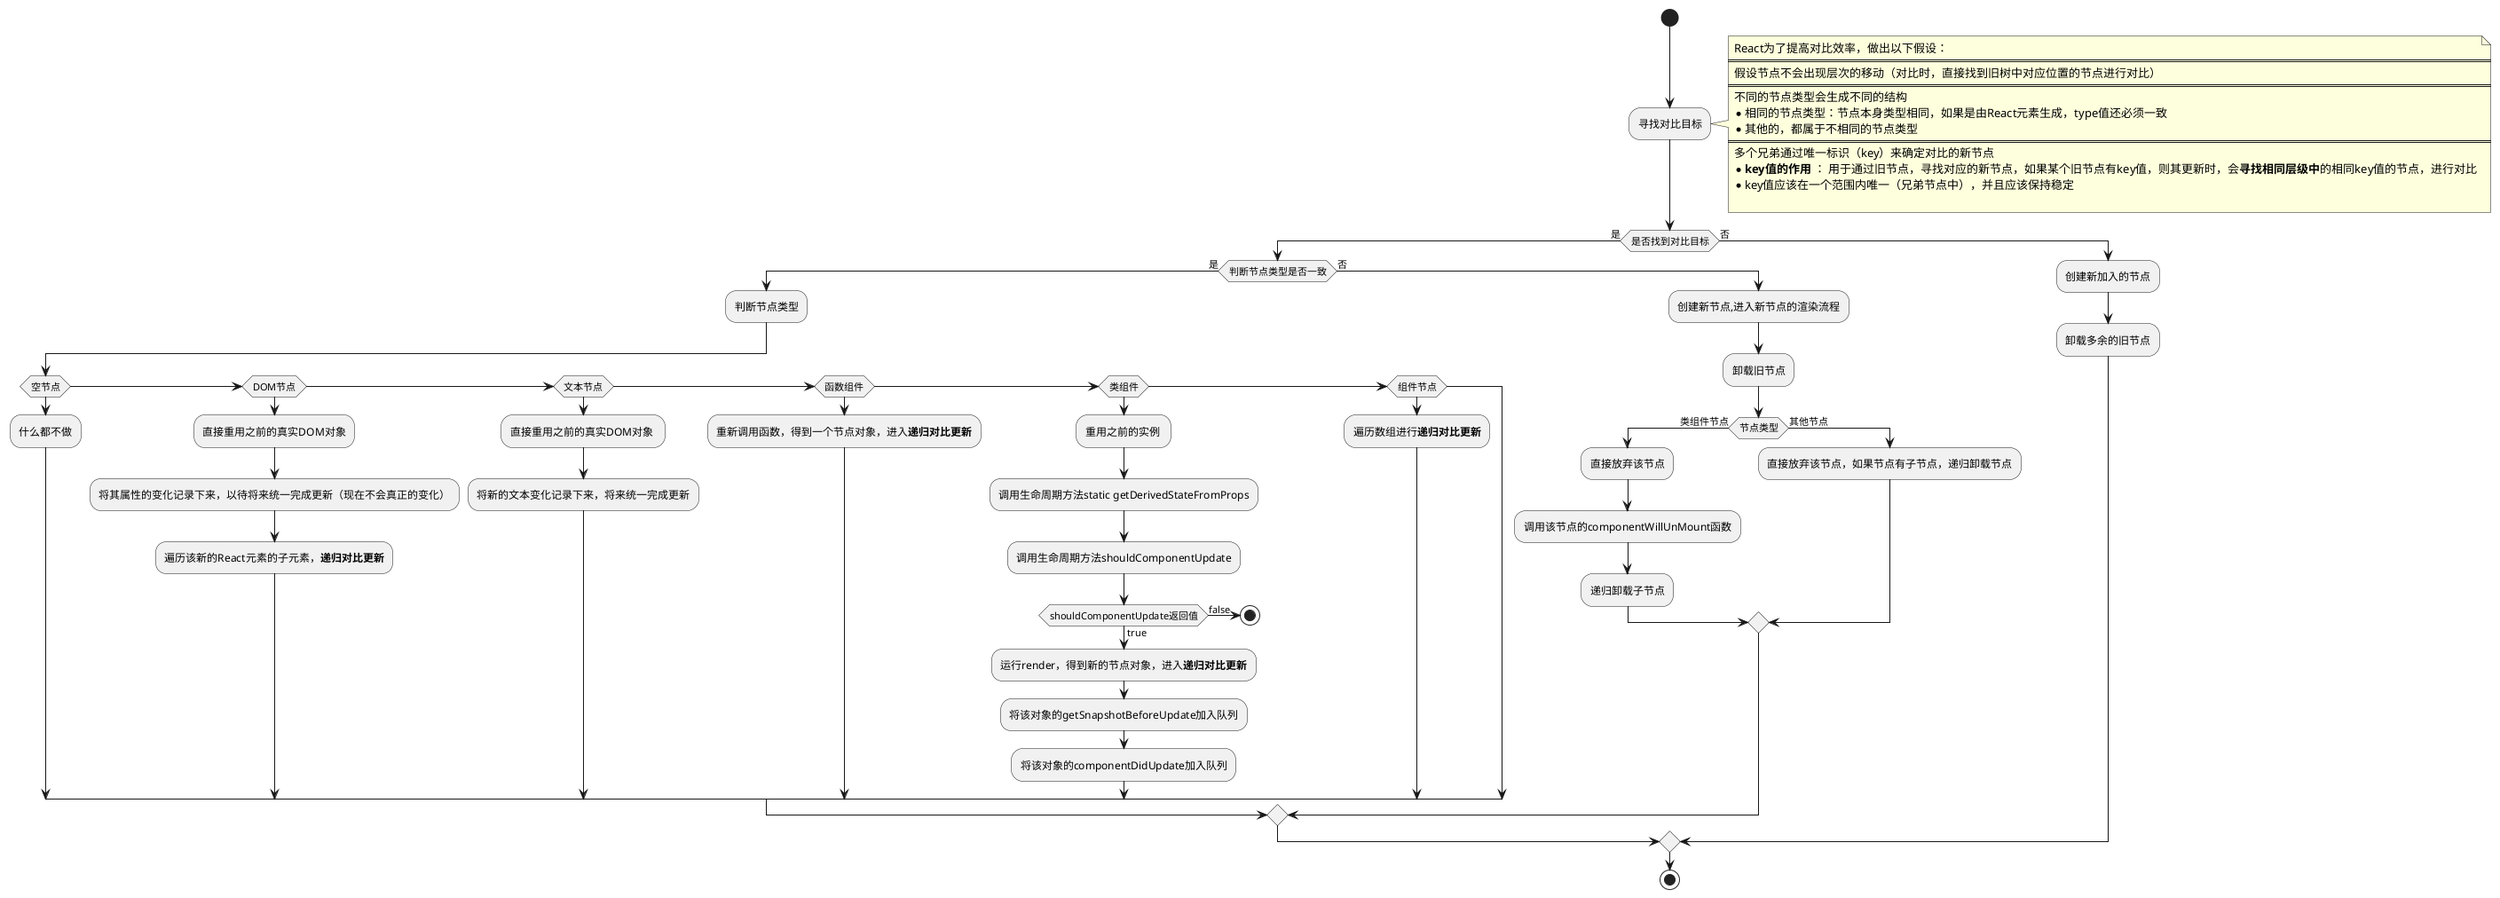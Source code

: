@startuml

start

:寻找对比目标;
note right
  React为了提高对比效率，做出以下假设：
  ====
  假设节点不会出现层次的移动（对比时，直接找到旧树中对应位置的节点进行对比）
  ====
  不同的节点类型会生成不同的结构 
  * 相同的节点类型：节点本身类型相同，如果是由React元素生成，type值还必须一致
  * 其他的，都属于不相同的节点类型 
  ====
  多个兄弟通过唯一标识（key）来确定对比的新节点 
  * **key值的作用 **： 用于通过旧节点，寻找对应的新节点，如果某个旧节点有key值，则其更新时，会**寻找相同层级中**的相同key值的节点，进行对比
  * key值应该在一个范围内唯一（兄弟节点中），并且应该保持稳定

end note
if(是否找到对比目标) then(是)
    if(判断节点类型是否一致) then(是)
        :判断节点类型;
        if(空节点)
            :什么都不做;
        elseif(DOM节点)
            :直接重用之前的真实DOM对象;
            :将其属性的变化记录下来，以待将来统一完成更新（现在不会真正的变化）;
            :遍历该新的React元素的子元素，**递归对比更新**;
        elseif(文本节点)
            :直接重用之前的真实DOM对象 ;
            :将新的文本变化记录下来，将来统一完成更新;
        elseif(函数组件)
            :重新调用函数，得到一个节点对象，进入**递归对比更新**;
        elseif(类组件)
            :重用之前的实例 ;
            :调用生命周期方法static getDerivedStateFromProps;
            :调用生命周期方法shouldComponentUpdate;
                if(shouldComponentUpdate返回值) then(false)
                    stop
                else(true)
                    :运行render，得到新的节点对象，进入**递归对比更新**;
                    :将该对象的getSnapshotBeforeUpdate加入队列;
                    :将该对象的componentDidUpdate加入队列;
                endif
        elseif(组件节点)
            :遍历数组进行**递归对比更新**;
        endif
    else(否)
        :创建新节点,进入新节点的渲染流程;
        :卸载旧节点;
        if(节点类型) then(类组件节点)
            :直接放弃该节点;
            :调用该节点的componentWillUnMount函数;
            :递归卸载子节点;
        else(其他节点)
            :直接放弃该节点，如果节点有子节点，递归卸载节点;
        endif
    endif
else(否)
    :创建新加入的节点;
    :卸载多余的旧节点;
endif

stop

@enduml